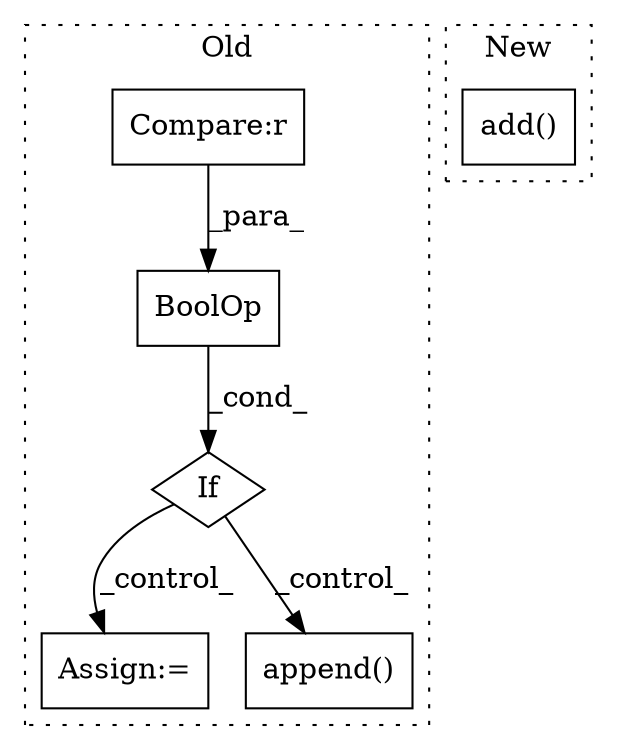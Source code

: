 digraph G {
subgraph cluster0 {
1 [label="BoolOp" a="72" s="2066" l="49" shape="box"];
3 [label="Compare:r" a="40" s="2066" l="12" shape="box"];
4 [label="If" a="96" s="2063" l="3" shape="diamond"];
5 [label="Assign:=" a="68" s="2161" l="3" shape="box"];
6 [label="append()" a="75" s="2182,2199" l="16,1" shape="box"];
label = "Old";
style="dotted";
}
subgraph cluster1 {
2 [label="add()" a="75" s="2529,2541" l="8,1" shape="box"];
label = "New";
style="dotted";
}
1 -> 4 [label="_cond_"];
3 -> 1 [label="_para_"];
4 -> 5 [label="_control_"];
4 -> 6 [label="_control_"];
}